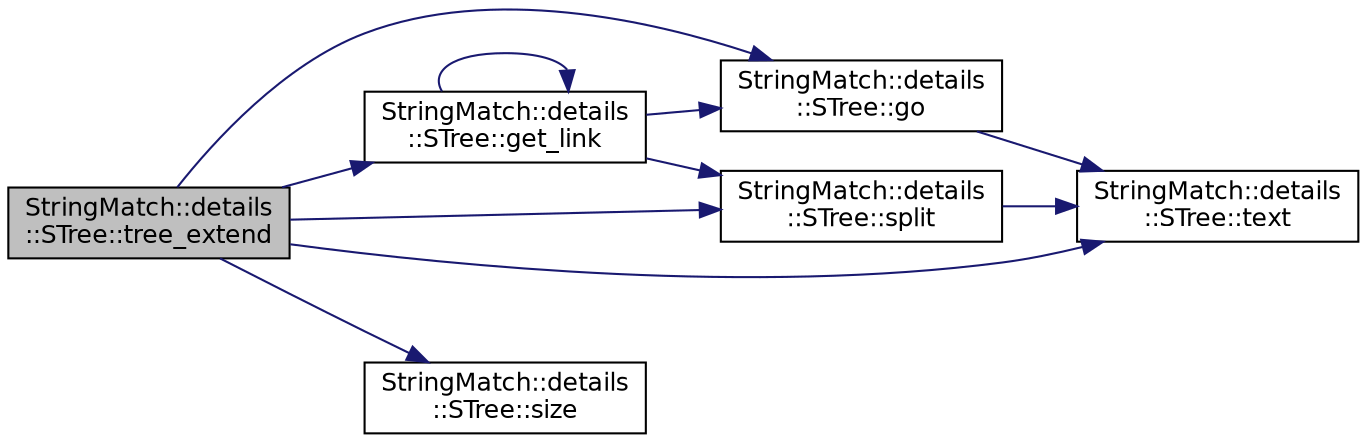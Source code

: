 digraph "StringMatch::details::STree::tree_extend"
{
 // INTERACTIVE_SVG=YES
 // LATEX_PDF_SIZE
  edge [fontname="Helvetica",fontsize="12",labelfontname="Helvetica",labelfontsize="12"];
  node [fontname="Helvetica",fontsize="12",shape=record];
  rankdir="LR";
  Node1 [label="StringMatch::details\l::STree::tree_extend",height=0.2,width=0.4,color="black", fillcolor="grey75", style="filled", fontcolor="black",tooltip=" "];
  Node1 -> Node2 [color="midnightblue",fontsize="12",style="solid",fontname="Helvetica"];
  Node2 [label="StringMatch::details\l::STree::get_link",height=0.2,width=0.4,color="black", fillcolor="white", style="filled",URL="$a00885.html#a67c1cd8ad107a5d7855c9f29016ff252",tooltip=" "];
  Node2 -> Node2 [color="midnightblue",fontsize="12",style="solid",fontname="Helvetica"];
  Node2 -> Node3 [color="midnightblue",fontsize="12",style="solid",fontname="Helvetica"];
  Node3 [label="StringMatch::details\l::STree::go",height=0.2,width=0.4,color="black", fillcolor="white", style="filled",URL="$a00885.html#a14ef5e18f124228cd901cac7a6b9e0f3",tooltip=" "];
  Node3 -> Node4 [color="midnightblue",fontsize="12",style="solid",fontname="Helvetica"];
  Node4 [label="StringMatch::details\l::STree::text",height=0.2,width=0.4,color="black", fillcolor="white", style="filled",URL="$a00885.html#a9bfc0629c543674dc05589fc389e366c",tooltip=" "];
  Node2 -> Node5 [color="midnightblue",fontsize="12",style="solid",fontname="Helvetica"];
  Node5 [label="StringMatch::details\l::STree::split",height=0.2,width=0.4,color="black", fillcolor="white", style="filled",URL="$a00885.html#ac778513d57650439f0760887f1400033",tooltip=" "];
  Node5 -> Node4 [color="midnightblue",fontsize="12",style="solid",fontname="Helvetica"];
  Node1 -> Node3 [color="midnightblue",fontsize="12",style="solid",fontname="Helvetica"];
  Node1 -> Node6 [color="midnightblue",fontsize="12",style="solid",fontname="Helvetica"];
  Node6 [label="StringMatch::details\l::STree::size",height=0.2,width=0.4,color="black", fillcolor="white", style="filled",URL="$a00885.html#a163d18dcc91683fb4a15c1c39d551bcb",tooltip=" "];
  Node1 -> Node5 [color="midnightblue",fontsize="12",style="solid",fontname="Helvetica"];
  Node1 -> Node4 [color="midnightblue",fontsize="12",style="solid",fontname="Helvetica"];
}
